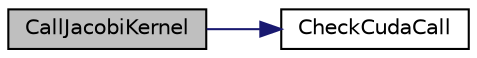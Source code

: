 digraph "CallJacobiKernel"
{
  edge [fontname="Helvetica",fontsize="10",labelfontname="Helvetica",labelfontsize="10"];
  node [fontname="Helvetica",fontsize="10",shape=record];
  rankdir="LR";
  Node1 [label="CallJacobiKernel",height=0.2,width=0.4,color="black", fillcolor="grey75", style="filled" fontcolor="black"];
  Node1 -> Node2 [color="midnightblue",fontsize="10",style="solid",fontname="Helvetica"];
  Node2 [label="CheckCudaCall",height=0.2,width=0.4,color="black", fillcolor="white", style="filled",URL="$Device_8cu.html#a87c5ce86d74764a06a13b73dff013870",tooltip="The host function for checking the result of a CUDA API call. "];
}
